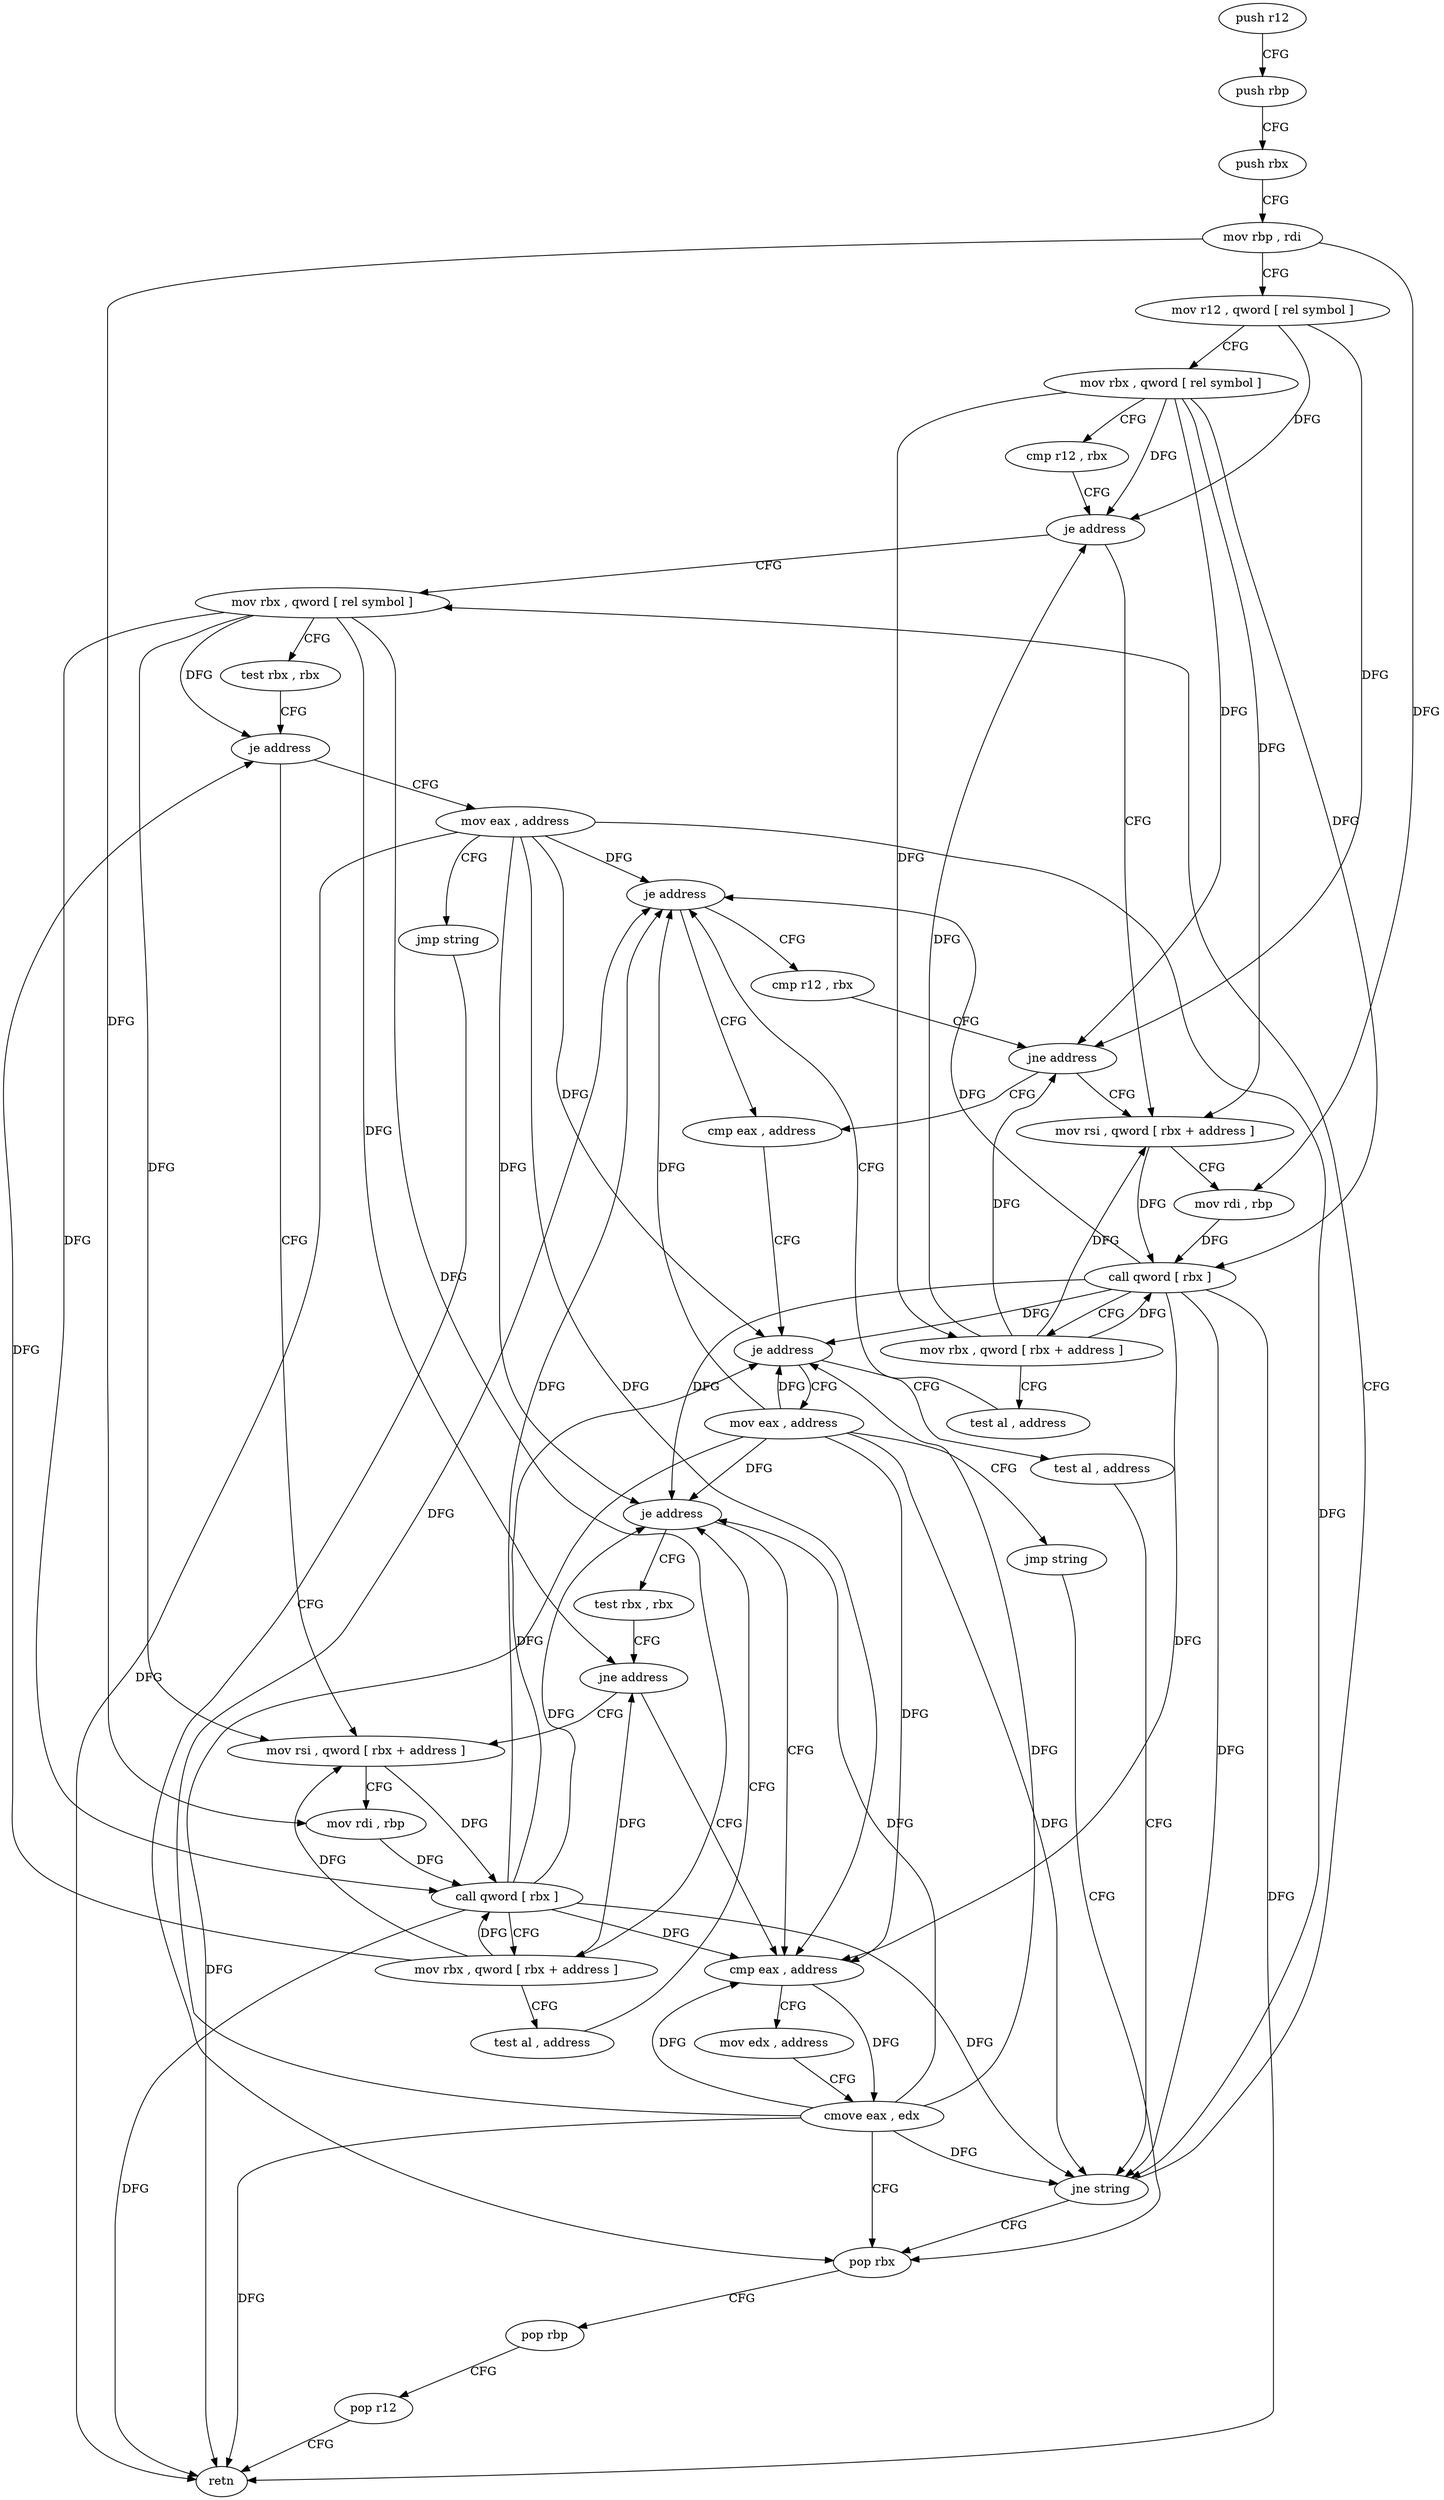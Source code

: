 digraph "func" {
"4204769" [label = "push r12" ]
"4204771" [label = "push rbp" ]
"4204772" [label = "push rbx" ]
"4204773" [label = "mov rbp , rdi" ]
"4204776" [label = "mov r12 , qword [ rel symbol ]" ]
"4204783" [label = "mov rbx , qword [ rel symbol ]" ]
"4204790" [label = "cmp r12 , rbx" ]
"4204793" [label = "je address" ]
"4204826" [label = "mov rbx , qword [ rel symbol ]" ]
"4204795" [label = "mov rsi , qword [ rbx + address ]" ]
"4204833" [label = "test rbx , rbx" ]
"4204836" [label = "je address" ]
"4204883" [label = "mov eax , address" ]
"4204838" [label = "mov rsi , qword [ rbx + address ]" ]
"4204799" [label = "mov rdi , rbp" ]
"4204802" [label = "call qword [ rbx ]" ]
"4204804" [label = "mov rbx , qword [ rbx + address ]" ]
"4204808" [label = "test al , address" ]
"4204810" [label = "je address" ]
"4204817" [label = "cmp eax , address" ]
"4204812" [label = "cmp r12 , rbx" ]
"4204888" [label = "jmp string" ]
"4204871" [label = "pop rbx" ]
"4204842" [label = "mov rdi , rbp" ]
"4204845" [label = "call qword [ rbx ]" ]
"4204847" [label = "mov rbx , qword [ rbx + address ]" ]
"4204851" [label = "test al , address" ]
"4204853" [label = "je address" ]
"4204860" [label = "cmp eax , address" ]
"4204855" [label = "test rbx , rbx" ]
"4204820" [label = "je address" ]
"4204876" [label = "mov eax , address" ]
"4204822" [label = "test al , address" ]
"4204815" [label = "jne address" ]
"4204872" [label = "pop rbp" ]
"4204873" [label = "pop r12" ]
"4204875" [label = "retn" ]
"4204863" [label = "mov edx , address" ]
"4204868" [label = "cmove eax , edx" ]
"4204858" [label = "jne address" ]
"4204881" [label = "jmp string" ]
"4204824" [label = "jne string" ]
"4204769" -> "4204771" [ label = "CFG" ]
"4204771" -> "4204772" [ label = "CFG" ]
"4204772" -> "4204773" [ label = "CFG" ]
"4204773" -> "4204776" [ label = "CFG" ]
"4204773" -> "4204799" [ label = "DFG" ]
"4204773" -> "4204842" [ label = "DFG" ]
"4204776" -> "4204783" [ label = "CFG" ]
"4204776" -> "4204793" [ label = "DFG" ]
"4204776" -> "4204815" [ label = "DFG" ]
"4204783" -> "4204790" [ label = "CFG" ]
"4204783" -> "4204793" [ label = "DFG" ]
"4204783" -> "4204795" [ label = "DFG" ]
"4204783" -> "4204802" [ label = "DFG" ]
"4204783" -> "4204804" [ label = "DFG" ]
"4204783" -> "4204815" [ label = "DFG" ]
"4204790" -> "4204793" [ label = "CFG" ]
"4204793" -> "4204826" [ label = "CFG" ]
"4204793" -> "4204795" [ label = "CFG" ]
"4204826" -> "4204833" [ label = "CFG" ]
"4204826" -> "4204836" [ label = "DFG" ]
"4204826" -> "4204838" [ label = "DFG" ]
"4204826" -> "4204845" [ label = "DFG" ]
"4204826" -> "4204847" [ label = "DFG" ]
"4204826" -> "4204858" [ label = "DFG" ]
"4204795" -> "4204799" [ label = "CFG" ]
"4204795" -> "4204802" [ label = "DFG" ]
"4204833" -> "4204836" [ label = "CFG" ]
"4204836" -> "4204883" [ label = "CFG" ]
"4204836" -> "4204838" [ label = "CFG" ]
"4204883" -> "4204888" [ label = "CFG" ]
"4204883" -> "4204810" [ label = "DFG" ]
"4204883" -> "4204853" [ label = "DFG" ]
"4204883" -> "4204820" [ label = "DFG" ]
"4204883" -> "4204875" [ label = "DFG" ]
"4204883" -> "4204860" [ label = "DFG" ]
"4204883" -> "4204824" [ label = "DFG" ]
"4204838" -> "4204842" [ label = "CFG" ]
"4204838" -> "4204845" [ label = "DFG" ]
"4204799" -> "4204802" [ label = "DFG" ]
"4204802" -> "4204804" [ label = "CFG" ]
"4204802" -> "4204810" [ label = "DFG" ]
"4204802" -> "4204853" [ label = "DFG" ]
"4204802" -> "4204820" [ label = "DFG" ]
"4204802" -> "4204875" [ label = "DFG" ]
"4204802" -> "4204860" [ label = "DFG" ]
"4204802" -> "4204824" [ label = "DFG" ]
"4204804" -> "4204808" [ label = "CFG" ]
"4204804" -> "4204793" [ label = "DFG" ]
"4204804" -> "4204795" [ label = "DFG" ]
"4204804" -> "4204802" [ label = "DFG" ]
"4204804" -> "4204815" [ label = "DFG" ]
"4204808" -> "4204810" [ label = "CFG" ]
"4204810" -> "4204817" [ label = "CFG" ]
"4204810" -> "4204812" [ label = "CFG" ]
"4204817" -> "4204820" [ label = "CFG" ]
"4204812" -> "4204815" [ label = "CFG" ]
"4204888" -> "4204871" [ label = "CFG" ]
"4204871" -> "4204872" [ label = "CFG" ]
"4204842" -> "4204845" [ label = "DFG" ]
"4204845" -> "4204847" [ label = "CFG" ]
"4204845" -> "4204810" [ label = "DFG" ]
"4204845" -> "4204853" [ label = "DFG" ]
"4204845" -> "4204820" [ label = "DFG" ]
"4204845" -> "4204875" [ label = "DFG" ]
"4204845" -> "4204860" [ label = "DFG" ]
"4204845" -> "4204824" [ label = "DFG" ]
"4204847" -> "4204851" [ label = "CFG" ]
"4204847" -> "4204836" [ label = "DFG" ]
"4204847" -> "4204838" [ label = "DFG" ]
"4204847" -> "4204845" [ label = "DFG" ]
"4204847" -> "4204858" [ label = "DFG" ]
"4204851" -> "4204853" [ label = "CFG" ]
"4204853" -> "4204860" [ label = "CFG" ]
"4204853" -> "4204855" [ label = "CFG" ]
"4204860" -> "4204863" [ label = "CFG" ]
"4204860" -> "4204868" [ label = "DFG" ]
"4204855" -> "4204858" [ label = "CFG" ]
"4204820" -> "4204876" [ label = "CFG" ]
"4204820" -> "4204822" [ label = "CFG" ]
"4204876" -> "4204881" [ label = "CFG" ]
"4204876" -> "4204810" [ label = "DFG" ]
"4204876" -> "4204853" [ label = "DFG" ]
"4204876" -> "4204820" [ label = "DFG" ]
"4204876" -> "4204860" [ label = "DFG" ]
"4204876" -> "4204875" [ label = "DFG" ]
"4204876" -> "4204824" [ label = "DFG" ]
"4204822" -> "4204824" [ label = "CFG" ]
"4204815" -> "4204795" [ label = "CFG" ]
"4204815" -> "4204817" [ label = "CFG" ]
"4204872" -> "4204873" [ label = "CFG" ]
"4204873" -> "4204875" [ label = "CFG" ]
"4204863" -> "4204868" [ label = "CFG" ]
"4204868" -> "4204871" [ label = "CFG" ]
"4204868" -> "4204810" [ label = "DFG" ]
"4204868" -> "4204853" [ label = "DFG" ]
"4204868" -> "4204820" [ label = "DFG" ]
"4204868" -> "4204860" [ label = "DFG" ]
"4204868" -> "4204824" [ label = "DFG" ]
"4204868" -> "4204875" [ label = "DFG" ]
"4204858" -> "4204838" [ label = "CFG" ]
"4204858" -> "4204860" [ label = "CFG" ]
"4204881" -> "4204871" [ label = "CFG" ]
"4204824" -> "4204871" [ label = "CFG" ]
"4204824" -> "4204826" [ label = "CFG" ]
}

